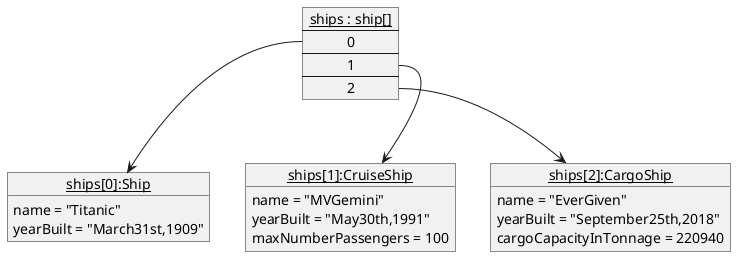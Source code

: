 @startuml

object "<u>ships[0]:Ship</u>" as s0{
    name = "Titanic"
    yearBuilt = "March31st,1909"
}

object "<u>ships[1]:CruiseShip</u>" as s1{
    name = "MVGemini"
    yearBuilt = "May30th,1991"
    maxNumberPassengers = 100
}

object "<u>ships[2]:CargoShip</u>" as s2{
    name = "EverGiven"
    yearBuilt = "September25th,2018"
    cargoCapacityInTonnage = 220940
}

map "<u>ships : ship[]</u>" as array {
    0 *--> s0
    1 *--> s1
    2 *--> s2
}
@enduml
